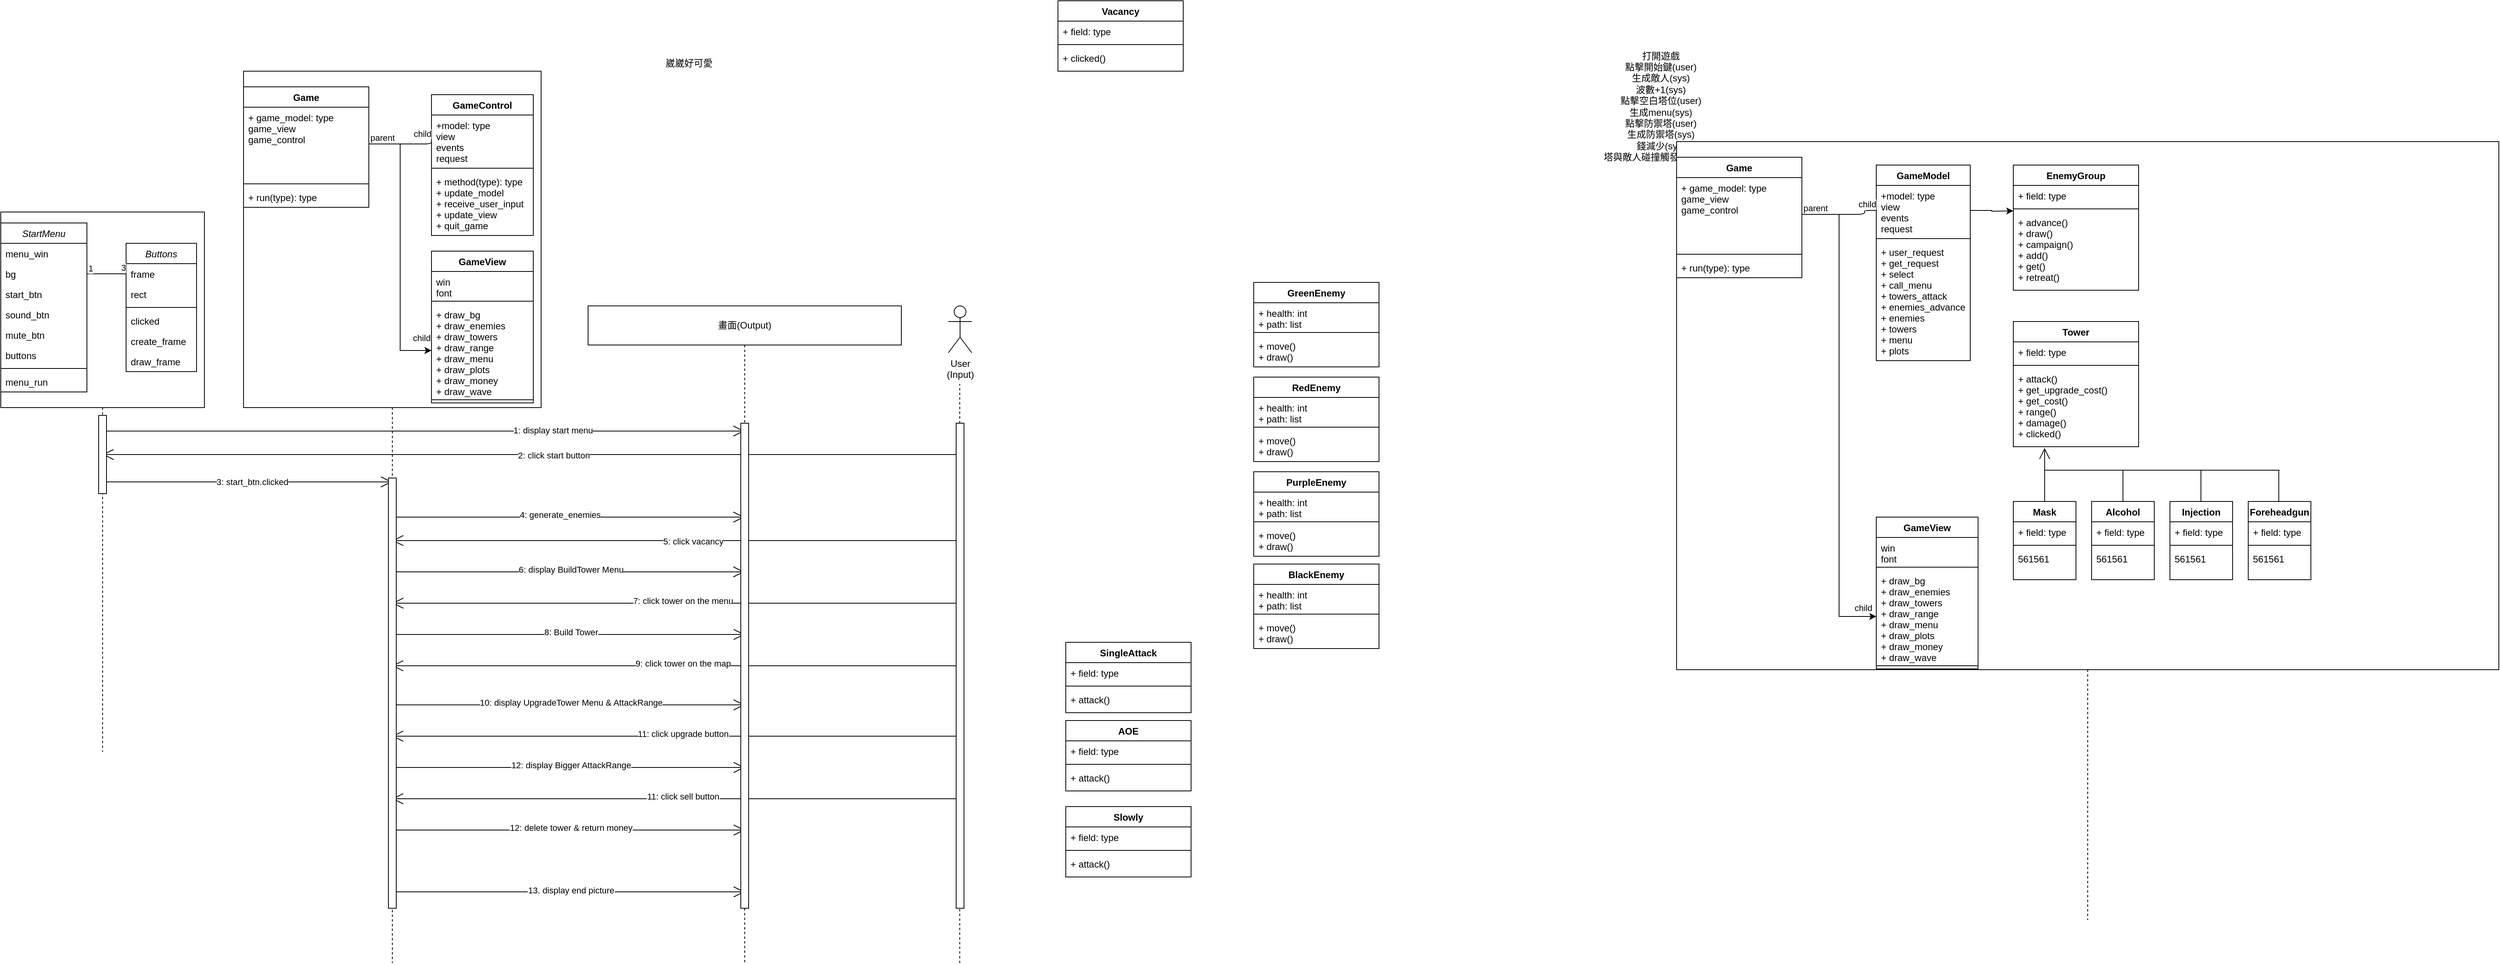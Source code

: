 <mxfile version="14.9.5" type="github">
  <diagram id="C5RBs43oDa-KdzZeNtuy" name="Page-1">
    <mxGraphModel dx="1138" dy="565" grid="1" gridSize="10" guides="1" tooltips="1" connect="1" arrows="1" fold="1" page="1" pageScale="1" pageWidth="1654" pageHeight="1169" math="0" shadow="0">
      <root>
        <mxCell id="WIyWlLk6GJQsqaUBKTNV-0" />
        <mxCell id="WIyWlLk6GJQsqaUBKTNV-1" parent="WIyWlLk6GJQsqaUBKTNV-0" />
        <mxCell id="tjoVgDpYeIoy6xXFeEll-1" value="崴崴好可愛" style="text;html=1;strokeColor=none;fillColor=none;align=center;verticalAlign=middle;whiteSpace=wrap;rounded=0;" parent="WIyWlLk6GJQsqaUBKTNV-1" vertex="1">
          <mxGeometry x="878" y="100" width="82" height="20" as="geometry" />
        </mxCell>
        <mxCell id="nteBSBuD71TsZTLeSuAN-41" value="" style="shape=umlLifeline;perimeter=lifelinePerimeter;whiteSpace=wrap;html=1;container=1;collapsible=0;recursiveResize=0;outlineConnect=0;size=250;" parent="WIyWlLk6GJQsqaUBKTNV-1" vertex="1">
          <mxGeometry x="40" y="300" width="260" height="690" as="geometry" />
        </mxCell>
        <mxCell id="nteBSBuD71TsZTLeSuAN-6" value="StartMenu" style="swimlane;fontStyle=2;align=center;verticalAlign=top;childLayout=stackLayout;horizontal=1;startSize=26;horizontalStack=0;resizeParent=1;resizeLast=0;collapsible=1;marginBottom=0;rounded=0;shadow=0;strokeWidth=1;" parent="nteBSBuD71TsZTLeSuAN-41" vertex="1">
          <mxGeometry y="14" width="110" height="216" as="geometry">
            <mxRectangle x="220" y="30" width="160" height="26" as="alternateBounds" />
          </mxGeometry>
        </mxCell>
        <mxCell id="nteBSBuD71TsZTLeSuAN-7" value="menu_win" style="text;align=left;verticalAlign=top;spacingLeft=4;spacingRight=4;overflow=hidden;rotatable=0;points=[[0,0.5],[1,0.5]];portConstraint=eastwest;" parent="nteBSBuD71TsZTLeSuAN-6" vertex="1">
          <mxGeometry y="26" width="110" height="26" as="geometry" />
        </mxCell>
        <mxCell id="nteBSBuD71TsZTLeSuAN-8" value="bg" style="text;align=left;verticalAlign=top;spacingLeft=4;spacingRight=4;overflow=hidden;rotatable=0;points=[[0,0.5],[1,0.5]];portConstraint=eastwest;rounded=0;shadow=0;html=0;" parent="nteBSBuD71TsZTLeSuAN-6" vertex="1">
          <mxGeometry y="52" width="110" height="26" as="geometry" />
        </mxCell>
        <mxCell id="nteBSBuD71TsZTLeSuAN-9" value="start_btn" style="text;align=left;verticalAlign=top;spacingLeft=4;spacingRight=4;overflow=hidden;rotatable=0;points=[[0,0.5],[1,0.5]];portConstraint=eastwest;rounded=0;shadow=0;html=0;" parent="nteBSBuD71TsZTLeSuAN-6" vertex="1">
          <mxGeometry y="78" width="110" height="26" as="geometry" />
        </mxCell>
        <mxCell id="nteBSBuD71TsZTLeSuAN-10" value="sound_btn" style="text;align=left;verticalAlign=top;spacingLeft=4;spacingRight=4;overflow=hidden;rotatable=0;points=[[0,0.5],[1,0.5]];portConstraint=eastwest;rounded=0;shadow=0;html=0;" parent="nteBSBuD71TsZTLeSuAN-6" vertex="1">
          <mxGeometry y="104" width="110" height="26" as="geometry" />
        </mxCell>
        <mxCell id="nteBSBuD71TsZTLeSuAN-11" value="mute_btn" style="text;align=left;verticalAlign=top;spacingLeft=4;spacingRight=4;overflow=hidden;rotatable=0;points=[[0,0.5],[1,0.5]];portConstraint=eastwest;rounded=0;shadow=0;html=0;" parent="nteBSBuD71TsZTLeSuAN-6" vertex="1">
          <mxGeometry y="130" width="110" height="26" as="geometry" />
        </mxCell>
        <mxCell id="nteBSBuD71TsZTLeSuAN-12" value="buttons" style="text;align=left;verticalAlign=top;spacingLeft=4;spacingRight=4;overflow=hidden;rotatable=0;points=[[0,0.5],[1,0.5]];portConstraint=eastwest;rounded=0;shadow=0;html=0;" parent="nteBSBuD71TsZTLeSuAN-6" vertex="1">
          <mxGeometry y="156" width="110" height="26" as="geometry" />
        </mxCell>
        <mxCell id="nteBSBuD71TsZTLeSuAN-14" value="" style="line;html=1;strokeWidth=1;align=left;verticalAlign=middle;spacingTop=-1;spacingLeft=3;spacingRight=3;rotatable=0;labelPosition=right;points=[];portConstraint=eastwest;" parent="nteBSBuD71TsZTLeSuAN-6" vertex="1">
          <mxGeometry y="182" width="110" height="8" as="geometry" />
        </mxCell>
        <mxCell id="nteBSBuD71TsZTLeSuAN-15" value="menu_run" style="text;align=left;verticalAlign=top;spacingLeft=4;spacingRight=4;overflow=hidden;rotatable=0;points=[[0,0.5],[1,0.5]];portConstraint=eastwest;" parent="nteBSBuD71TsZTLeSuAN-6" vertex="1">
          <mxGeometry y="190" width="110" height="26" as="geometry" />
        </mxCell>
        <mxCell id="nteBSBuD71TsZTLeSuAN-18" value="Buttons" style="swimlane;fontStyle=2;align=center;verticalAlign=top;childLayout=stackLayout;horizontal=1;startSize=26;horizontalStack=0;resizeParent=1;resizeLast=0;collapsible=1;marginBottom=0;rounded=0;shadow=0;strokeWidth=1;" parent="nteBSBuD71TsZTLeSuAN-41" vertex="1">
          <mxGeometry x="160" y="40" width="90" height="164" as="geometry">
            <mxRectangle x="220" y="30" width="160" height="26" as="alternateBounds" />
          </mxGeometry>
        </mxCell>
        <mxCell id="nteBSBuD71TsZTLeSuAN-19" value="frame" style="text;align=left;verticalAlign=top;spacingLeft=4;spacingRight=4;overflow=hidden;rotatable=0;points=[[0,0.5],[1,0.5]];portConstraint=eastwest;" parent="nteBSBuD71TsZTLeSuAN-18" vertex="1">
          <mxGeometry y="26" width="90" height="26" as="geometry" />
        </mxCell>
        <mxCell id="nteBSBuD71TsZTLeSuAN-20" value="rect" style="text;align=left;verticalAlign=top;spacingLeft=4;spacingRight=4;overflow=hidden;rotatable=0;points=[[0,0.5],[1,0.5]];portConstraint=eastwest;rounded=0;shadow=0;html=0;" parent="nteBSBuD71TsZTLeSuAN-18" vertex="1">
          <mxGeometry y="52" width="90" height="26" as="geometry" />
        </mxCell>
        <mxCell id="nteBSBuD71TsZTLeSuAN-25" value="" style="line;html=1;strokeWidth=1;align=left;verticalAlign=middle;spacingTop=-1;spacingLeft=3;spacingRight=3;rotatable=0;labelPosition=right;points=[];portConstraint=eastwest;" parent="nteBSBuD71TsZTLeSuAN-18" vertex="1">
          <mxGeometry y="78" width="90" height="8" as="geometry" />
        </mxCell>
        <mxCell id="nteBSBuD71TsZTLeSuAN-28" value="clicked" style="text;align=left;verticalAlign=top;spacingLeft=4;spacingRight=4;overflow=hidden;rotatable=0;points=[[0,0.5],[1,0.5]];portConstraint=eastwest;" parent="nteBSBuD71TsZTLeSuAN-18" vertex="1">
          <mxGeometry y="86" width="90" height="26" as="geometry" />
        </mxCell>
        <mxCell id="nteBSBuD71TsZTLeSuAN-27" value="create_frame" style="text;align=left;verticalAlign=top;spacingLeft=4;spacingRight=4;overflow=hidden;rotatable=0;points=[[0,0.5],[1,0.5]];portConstraint=eastwest;" parent="nteBSBuD71TsZTLeSuAN-18" vertex="1">
          <mxGeometry y="112" width="90" height="26" as="geometry" />
        </mxCell>
        <mxCell id="nteBSBuD71TsZTLeSuAN-26" value="draw_frame" style="text;align=left;verticalAlign=top;spacingLeft=4;spacingRight=4;overflow=hidden;rotatable=0;points=[[0,0.5],[1,0.5]];portConstraint=eastwest;" parent="nteBSBuD71TsZTLeSuAN-18" vertex="1">
          <mxGeometry y="138" width="90" height="26" as="geometry" />
        </mxCell>
        <mxCell id="nteBSBuD71TsZTLeSuAN-36" value="" style="endArrow=none;html=1;edgeStyle=orthogonalEdgeStyle;entryX=0;entryY=0.5;entryDx=0;entryDy=0;exitX=1;exitY=0.5;exitDx=0;exitDy=0;" parent="nteBSBuD71TsZTLeSuAN-41" source="nteBSBuD71TsZTLeSuAN-8" target="nteBSBuD71TsZTLeSuAN-19" edge="1">
          <mxGeometry relative="1" as="geometry">
            <mxPoint x="190" y="-180" as="sourcePoint" />
            <mxPoint x="350" y="-180" as="targetPoint" />
            <Array as="points" />
          </mxGeometry>
        </mxCell>
        <mxCell id="nteBSBuD71TsZTLeSuAN-37" value="1" style="edgeLabel;resizable=0;html=1;align=left;verticalAlign=bottom;" parent="nteBSBuD71TsZTLeSuAN-36" connectable="0" vertex="1">
          <mxGeometry x="-1" relative="1" as="geometry">
            <mxPoint y="1" as="offset" />
          </mxGeometry>
        </mxCell>
        <mxCell id="nteBSBuD71TsZTLeSuAN-38" value="3" style="edgeLabel;resizable=0;html=1;align=right;verticalAlign=bottom;" parent="nteBSBuD71TsZTLeSuAN-36" connectable="0" vertex="1">
          <mxGeometry x="1" relative="1" as="geometry" />
        </mxCell>
        <mxCell id="nteBSBuD71TsZTLeSuAN-75" value="" style="shape=umlLifeline;perimeter=lifelinePerimeter;whiteSpace=wrap;html=1;container=1;collapsible=0;recursiveResize=0;outlineConnect=0;size=430;" parent="WIyWlLk6GJQsqaUBKTNV-1" vertex="1">
          <mxGeometry x="350" y="120" width="380" height="1140" as="geometry" />
        </mxCell>
        <mxCell id="nteBSBuD71TsZTLeSuAN-76" value="Game" style="swimlane;fontStyle=1;align=center;verticalAlign=top;childLayout=stackLayout;horizontal=1;startSize=26;horizontalStack=0;resizeParent=1;resizeParentMax=0;resizeLast=0;collapsible=1;marginBottom=0;" parent="nteBSBuD71TsZTLeSuAN-75" vertex="1">
          <mxGeometry y="20" width="160" height="154" as="geometry" />
        </mxCell>
        <mxCell id="nteBSBuD71TsZTLeSuAN-77" value="+ game_model: type&#xa;game_view&#xa;game_control" style="text;strokeColor=none;fillColor=none;align=left;verticalAlign=top;spacingLeft=4;spacingRight=4;overflow=hidden;rotatable=0;points=[[0,0.5],[1,0.5]];portConstraint=eastwest;" parent="nteBSBuD71TsZTLeSuAN-76" vertex="1">
          <mxGeometry y="26" width="160" height="94" as="geometry" />
        </mxCell>
        <mxCell id="nteBSBuD71TsZTLeSuAN-78" value="" style="line;strokeWidth=1;fillColor=none;align=left;verticalAlign=middle;spacingTop=-1;spacingLeft=3;spacingRight=3;rotatable=0;labelPosition=right;points=[];portConstraint=eastwest;" parent="nteBSBuD71TsZTLeSuAN-76" vertex="1">
          <mxGeometry y="120" width="160" height="8" as="geometry" />
        </mxCell>
        <mxCell id="nteBSBuD71TsZTLeSuAN-79" value="+ run(type): type" style="text;strokeColor=none;fillColor=none;align=left;verticalAlign=top;spacingLeft=4;spacingRight=4;overflow=hidden;rotatable=0;points=[[0,0.5],[1,0.5]];portConstraint=eastwest;" parent="nteBSBuD71TsZTLeSuAN-76" vertex="1">
          <mxGeometry y="128" width="160" height="26" as="geometry" />
        </mxCell>
        <mxCell id="WsGVlpXE8jQ94Zp9YOT2-1" value="GameControl" style="swimlane;fontStyle=1;align=center;verticalAlign=top;childLayout=stackLayout;horizontal=1;startSize=26;horizontalStack=0;resizeParent=1;resizeParentMax=0;resizeLast=0;collapsible=1;marginBottom=0;" parent="nteBSBuD71TsZTLeSuAN-75" vertex="1">
          <mxGeometry x="240" y="30" width="130" height="180" as="geometry" />
        </mxCell>
        <mxCell id="WsGVlpXE8jQ94Zp9YOT2-2" value="+model: type&#xa;view&#xa;events&#xa;request" style="text;strokeColor=none;fillColor=none;align=left;verticalAlign=top;spacingLeft=4;spacingRight=4;overflow=hidden;rotatable=0;points=[[0,0.5],[1,0.5]];portConstraint=eastwest;" parent="WsGVlpXE8jQ94Zp9YOT2-1" vertex="1">
          <mxGeometry y="26" width="130" height="64" as="geometry" />
        </mxCell>
        <mxCell id="WsGVlpXE8jQ94Zp9YOT2-3" value="" style="line;strokeWidth=1;fillColor=none;align=left;verticalAlign=middle;spacingTop=-1;spacingLeft=3;spacingRight=3;rotatable=0;labelPosition=right;points=[];portConstraint=eastwest;" parent="WsGVlpXE8jQ94Zp9YOT2-1" vertex="1">
          <mxGeometry y="90" width="130" height="8" as="geometry" />
        </mxCell>
        <mxCell id="WsGVlpXE8jQ94Zp9YOT2-4" value="+ method(type): type&#xa;+ update_model&#xa;+ receive_user_input&#xa;+ update_view&#xa;+ quit_game" style="text;strokeColor=none;fillColor=none;align=left;verticalAlign=top;spacingLeft=4;spacingRight=4;overflow=hidden;rotatable=0;points=[[0,0.5],[1,0.5]];portConstraint=eastwest;" parent="WsGVlpXE8jQ94Zp9YOT2-1" vertex="1">
          <mxGeometry y="98" width="130" height="82" as="geometry" />
        </mxCell>
        <mxCell id="WsGVlpXE8jQ94Zp9YOT2-5" value="" style="endArrow=none;html=1;edgeStyle=orthogonalEdgeStyle;entryX=0;entryY=0.5;entryDx=0;entryDy=0;" parent="nteBSBuD71TsZTLeSuAN-75" source="nteBSBuD71TsZTLeSuAN-77" target="WsGVlpXE8jQ94Zp9YOT2-2" edge="1">
          <mxGeometry relative="1" as="geometry">
            <mxPoint x="270" y="190" as="sourcePoint" />
            <mxPoint x="430" y="190" as="targetPoint" />
            <Array as="points">
              <mxPoint x="240" y="93" />
            </Array>
          </mxGeometry>
        </mxCell>
        <mxCell id="WsGVlpXE8jQ94Zp9YOT2-6" value="parent" style="edgeLabel;resizable=0;html=1;align=left;verticalAlign=bottom;" parent="WsGVlpXE8jQ94Zp9YOT2-5" connectable="0" vertex="1">
          <mxGeometry x="-1" relative="1" as="geometry" />
        </mxCell>
        <mxCell id="WsGVlpXE8jQ94Zp9YOT2-7" value="child" style="edgeLabel;resizable=0;html=1;align=right;verticalAlign=bottom;" parent="WsGVlpXE8jQ94Zp9YOT2-5" connectable="0" vertex="1">
          <mxGeometry x="1" relative="1" as="geometry" />
        </mxCell>
        <mxCell id="xVPf7gCmZr87tb3wmCdW-0" value="GameView" style="swimlane;fontStyle=1;align=center;verticalAlign=top;childLayout=stackLayout;horizontal=1;startSize=26;horizontalStack=0;resizeParent=1;resizeParentMax=0;resizeLast=0;collapsible=1;marginBottom=0;" parent="nteBSBuD71TsZTLeSuAN-75" vertex="1">
          <mxGeometry x="240" y="230" width="130" height="194" as="geometry" />
        </mxCell>
        <mxCell id="xVPf7gCmZr87tb3wmCdW-1" value="win&#xa;font" style="text;strokeColor=none;fillColor=none;align=left;verticalAlign=top;spacingLeft=4;spacingRight=4;overflow=hidden;rotatable=0;points=[[0,0.5],[1,0.5]];portConstraint=eastwest;" parent="xVPf7gCmZr87tb3wmCdW-0" vertex="1">
          <mxGeometry y="26" width="130" height="34" as="geometry" />
        </mxCell>
        <mxCell id="xVPf7gCmZr87tb3wmCdW-4" value="" style="line;strokeWidth=1;fillColor=none;align=left;verticalAlign=middle;spacingTop=-1;spacingLeft=3;spacingRight=3;rotatable=0;labelPosition=right;points=[];portConstraint=eastwest;" parent="xVPf7gCmZr87tb3wmCdW-0" vertex="1">
          <mxGeometry y="60" width="130" height="8" as="geometry" />
        </mxCell>
        <mxCell id="xVPf7gCmZr87tb3wmCdW-3" value="+ draw_bg&#xa;+ draw_enemies&#xa;+ draw_towers&#xa;+ draw_range&#xa;+ draw_menu&#xa;+ draw_plots&#xa;+ draw_money&#xa;+ draw_wave" style="text;strokeColor=none;fillColor=none;align=left;verticalAlign=top;spacingLeft=4;spacingRight=4;overflow=hidden;rotatable=0;points=[[0,0.5],[1,0.5]];portConstraint=eastwest;" parent="xVPf7gCmZr87tb3wmCdW-0" vertex="1">
          <mxGeometry y="68" width="130" height="118" as="geometry" />
        </mxCell>
        <mxCell id="xVPf7gCmZr87tb3wmCdW-2" value="" style="line;strokeWidth=1;fillColor=none;align=left;verticalAlign=middle;spacingTop=-1;spacingLeft=3;spacingRight=3;rotatable=0;labelPosition=right;points=[];portConstraint=eastwest;" parent="xVPf7gCmZr87tb3wmCdW-0" vertex="1">
          <mxGeometry y="186" width="130" height="8" as="geometry" />
        </mxCell>
        <mxCell id="_9xJ0etyTuwBOQNqY4Xb-1" style="edgeStyle=orthogonalEdgeStyle;rounded=0;orthogonalLoop=1;jettySize=auto;html=1;exitX=1;exitY=0.5;exitDx=0;exitDy=0;entryX=0;entryY=0.5;entryDx=0;entryDy=0;" parent="nteBSBuD71TsZTLeSuAN-75" source="nteBSBuD71TsZTLeSuAN-77" target="xVPf7gCmZr87tb3wmCdW-3" edge="1">
          <mxGeometry relative="1" as="geometry" />
        </mxCell>
        <mxCell id="FuftLEzkUaYSENS9leVJ-4" value="child" style="edgeLabel;resizable=0;html=1;align=right;verticalAlign=bottom;" parent="nteBSBuD71TsZTLeSuAN-75" connectable="0" vertex="1">
          <mxGeometry x="239.999" y="349.996" as="geometry" />
        </mxCell>
        <mxCell id="nteBSBuD71TsZTLeSuAN-73" value="" style="endArrow=open;endFill=1;endSize=12;html=1;" parent="WIyWlLk6GJQsqaUBKTNV-1" source="nteBSBuD71TsZTLeSuAN-41" target="nteBSBuD71TsZTLeSuAN-75" edge="1">
          <mxGeometry width="160" relative="1" as="geometry">
            <mxPoint x="380" y="940" as="sourcePoint" />
            <mxPoint x="540" y="940" as="targetPoint" />
          </mxGeometry>
        </mxCell>
        <mxCell id="nteBSBuD71TsZTLeSuAN-74" value="3: start_btn.clicked" style="edgeLabel;html=1;align=center;verticalAlign=middle;resizable=0;points=[];" parent="nteBSBuD71TsZTLeSuAN-73" vertex="1" connectable="0">
          <mxGeometry x="0.105" relative="1" as="geometry">
            <mxPoint x="-13" as="offset" />
          </mxGeometry>
        </mxCell>
        <mxCell id="WsGVlpXE8jQ94Zp9YOT2-0" value="畫面(Output)" style="shape=umlLifeline;perimeter=lifelinePerimeter;whiteSpace=wrap;html=1;container=1;collapsible=0;recursiveResize=0;outlineConnect=0;size=50;" parent="WIyWlLk6GJQsqaUBKTNV-1" vertex="1">
          <mxGeometry x="790" y="420" width="400" height="840" as="geometry" />
        </mxCell>
        <mxCell id="0SJmJpMR81CniCjTsvdg-0" value="GreenEnemy" style="swimlane;fontStyle=1;align=center;verticalAlign=top;childLayout=stackLayout;horizontal=1;startSize=26;horizontalStack=0;resizeParent=1;resizeParentMax=0;resizeLast=0;collapsible=1;marginBottom=0;" parent="WIyWlLk6GJQsqaUBKTNV-1" vertex="1">
          <mxGeometry x="1640" y="390" width="160" height="108" as="geometry" />
        </mxCell>
        <mxCell id="0SJmJpMR81CniCjTsvdg-1" value="+ health: int&#xa;+ path: list&#xa;" style="text;strokeColor=none;fillColor=none;align=left;verticalAlign=top;spacingLeft=4;spacingRight=4;overflow=hidden;rotatable=0;points=[[0,0.5],[1,0.5]];portConstraint=eastwest;" parent="0SJmJpMR81CniCjTsvdg-0" vertex="1">
          <mxGeometry y="26" width="160" height="34" as="geometry" />
        </mxCell>
        <mxCell id="0SJmJpMR81CniCjTsvdg-2" value="" style="line;strokeWidth=1;fillColor=none;align=left;verticalAlign=middle;spacingTop=-1;spacingLeft=3;spacingRight=3;rotatable=0;labelPosition=right;points=[];portConstraint=eastwest;" parent="0SJmJpMR81CniCjTsvdg-0" vertex="1">
          <mxGeometry y="60" width="160" height="8" as="geometry" />
        </mxCell>
        <mxCell id="0SJmJpMR81CniCjTsvdg-3" value="+ move()&#xa;+ draw()" style="text;strokeColor=none;fillColor=none;align=left;verticalAlign=top;spacingLeft=4;spacingRight=4;overflow=hidden;rotatable=0;points=[[0,0.5],[1,0.5]];portConstraint=eastwest;" parent="0SJmJpMR81CniCjTsvdg-0" vertex="1">
          <mxGeometry y="68" width="160" height="40" as="geometry" />
        </mxCell>
        <mxCell id="0SJmJpMR81CniCjTsvdg-4" value="RedEnemy" style="swimlane;fontStyle=1;align=center;verticalAlign=top;childLayout=stackLayout;horizontal=1;startSize=26;horizontalStack=0;resizeParent=1;resizeParentMax=0;resizeLast=0;collapsible=1;marginBottom=0;" parent="WIyWlLk6GJQsqaUBKTNV-1" vertex="1">
          <mxGeometry x="1640" y="511" width="160" height="108" as="geometry" />
        </mxCell>
        <mxCell id="0SJmJpMR81CniCjTsvdg-5" value="+ health: int&#xa;+ path: list&#xa;" style="text;strokeColor=none;fillColor=none;align=left;verticalAlign=top;spacingLeft=4;spacingRight=4;overflow=hidden;rotatable=0;points=[[0,0.5],[1,0.5]];portConstraint=eastwest;" parent="0SJmJpMR81CniCjTsvdg-4" vertex="1">
          <mxGeometry y="26" width="160" height="34" as="geometry" />
        </mxCell>
        <mxCell id="0SJmJpMR81CniCjTsvdg-6" value="" style="line;strokeWidth=1;fillColor=none;align=left;verticalAlign=middle;spacingTop=-1;spacingLeft=3;spacingRight=3;rotatable=0;labelPosition=right;points=[];portConstraint=eastwest;" parent="0SJmJpMR81CniCjTsvdg-4" vertex="1">
          <mxGeometry y="60" width="160" height="8" as="geometry" />
        </mxCell>
        <mxCell id="0SJmJpMR81CniCjTsvdg-7" value="+ move()&#xa;+ draw()" style="text;strokeColor=none;fillColor=none;align=left;verticalAlign=top;spacingLeft=4;spacingRight=4;overflow=hidden;rotatable=0;points=[[0,0.5],[1,0.5]];portConstraint=eastwest;" parent="0SJmJpMR81CniCjTsvdg-4" vertex="1">
          <mxGeometry y="68" width="160" height="40" as="geometry" />
        </mxCell>
        <mxCell id="0SJmJpMR81CniCjTsvdg-8" value="PurpleEnemy" style="swimlane;fontStyle=1;align=center;verticalAlign=top;childLayout=stackLayout;horizontal=1;startSize=26;horizontalStack=0;resizeParent=1;resizeParentMax=0;resizeLast=0;collapsible=1;marginBottom=0;" parent="WIyWlLk6GJQsqaUBKTNV-1" vertex="1">
          <mxGeometry x="1640" y="632" width="160" height="108" as="geometry" />
        </mxCell>
        <mxCell id="0SJmJpMR81CniCjTsvdg-9" value="+ health: int&#xa;+ path: list&#xa;" style="text;strokeColor=none;fillColor=none;align=left;verticalAlign=top;spacingLeft=4;spacingRight=4;overflow=hidden;rotatable=0;points=[[0,0.5],[1,0.5]];portConstraint=eastwest;" parent="0SJmJpMR81CniCjTsvdg-8" vertex="1">
          <mxGeometry y="26" width="160" height="34" as="geometry" />
        </mxCell>
        <mxCell id="0SJmJpMR81CniCjTsvdg-10" value="" style="line;strokeWidth=1;fillColor=none;align=left;verticalAlign=middle;spacingTop=-1;spacingLeft=3;spacingRight=3;rotatable=0;labelPosition=right;points=[];portConstraint=eastwest;" parent="0SJmJpMR81CniCjTsvdg-8" vertex="1">
          <mxGeometry y="60" width="160" height="8" as="geometry" />
        </mxCell>
        <mxCell id="0SJmJpMR81CniCjTsvdg-11" value="+ move()&#xa;+ draw()" style="text;strokeColor=none;fillColor=none;align=left;verticalAlign=top;spacingLeft=4;spacingRight=4;overflow=hidden;rotatable=0;points=[[0,0.5],[1,0.5]];portConstraint=eastwest;" parent="0SJmJpMR81CniCjTsvdg-8" vertex="1">
          <mxGeometry y="68" width="160" height="40" as="geometry" />
        </mxCell>
        <mxCell id="0SJmJpMR81CniCjTsvdg-12" value="BlackEnemy" style="swimlane;fontStyle=1;align=center;verticalAlign=top;childLayout=stackLayout;horizontal=1;startSize=26;horizontalStack=0;resizeParent=1;resizeParentMax=0;resizeLast=0;collapsible=1;marginBottom=0;" parent="WIyWlLk6GJQsqaUBKTNV-1" vertex="1">
          <mxGeometry x="1640" y="750" width="160" height="108" as="geometry" />
        </mxCell>
        <mxCell id="0SJmJpMR81CniCjTsvdg-13" value="+ health: int&#xa;+ path: list&#xa;" style="text;strokeColor=none;fillColor=none;align=left;verticalAlign=top;spacingLeft=4;spacingRight=4;overflow=hidden;rotatable=0;points=[[0,0.5],[1,0.5]];portConstraint=eastwest;" parent="0SJmJpMR81CniCjTsvdg-12" vertex="1">
          <mxGeometry y="26" width="160" height="34" as="geometry" />
        </mxCell>
        <mxCell id="0SJmJpMR81CniCjTsvdg-14" value="" style="line;strokeWidth=1;fillColor=none;align=left;verticalAlign=middle;spacingTop=-1;spacingLeft=3;spacingRight=3;rotatable=0;labelPosition=right;points=[];portConstraint=eastwest;" parent="0SJmJpMR81CniCjTsvdg-12" vertex="1">
          <mxGeometry y="60" width="160" height="8" as="geometry" />
        </mxCell>
        <mxCell id="0SJmJpMR81CniCjTsvdg-15" value="+ move()&#xa;+ draw()" style="text;strokeColor=none;fillColor=none;align=left;verticalAlign=top;spacingLeft=4;spacingRight=4;overflow=hidden;rotatable=0;points=[[0,0.5],[1,0.5]];portConstraint=eastwest;" parent="0SJmJpMR81CniCjTsvdg-12" vertex="1">
          <mxGeometry y="68" width="160" height="40" as="geometry" />
        </mxCell>
        <mxCell id="6SKt-l0n7SF471skI_Mj-5" value="" style="endArrow=open;endFill=1;endSize=12;html=1;" parent="WIyWlLk6GJQsqaUBKTNV-1" target="WsGVlpXE8jQ94Zp9YOT2-0" edge="1">
          <mxGeometry width="160" relative="1" as="geometry">
            <mxPoint x="540" y="690" as="sourcePoint" />
            <mxPoint x="700" y="690" as="targetPoint" />
          </mxGeometry>
        </mxCell>
        <mxCell id="PEocMXkibnuBXIMPjLkJ-4" value="4: generate_enemies" style="edgeLabel;html=1;align=center;verticalAlign=middle;resizable=0;points=[];" parent="WIyWlLk6GJQsqaUBKTNV-1" vertex="1" connectable="0">
          <mxGeometry x="760" y="686" as="geometry">
            <mxPoint x="-6" y="1" as="offset" />
          </mxGeometry>
        </mxCell>
        <mxCell id="PEocMXkibnuBXIMPjLkJ-9" value="" style="endArrow=open;endFill=1;endSize=12;html=1;" parent="WIyWlLk6GJQsqaUBKTNV-1" source="nteBSBuD71TsZTLeSuAN-75" target="WsGVlpXE8jQ94Zp9YOT2-0" edge="1">
          <mxGeometry width="160" relative="1" as="geometry">
            <mxPoint x="550" y="830" as="sourcePoint" />
            <mxPoint x="800" y="830" as="targetPoint" />
            <Array as="points">
              <mxPoint x="630" y="760" />
              <mxPoint x="870" y="760" />
            </Array>
          </mxGeometry>
        </mxCell>
        <mxCell id="PEocMXkibnuBXIMPjLkJ-12" value="打開遊戲&lt;br&gt;點擊開始鍵(user)&lt;br&gt;生成敵人(sys)&lt;br&gt;波數+1(sys)&lt;br&gt;點擊空白塔位(user)&lt;br&gt;生成menu(sys)&lt;br&gt;點擊防禦塔(user)&lt;br&gt;生成防禦塔(sys)&lt;br&gt;錢減少(sys)&lt;br&gt;塔與敵人碰撞觸發攻擊(sys)" style="text;html=1;strokeColor=none;fillColor=none;align=center;verticalAlign=middle;whiteSpace=wrap;rounded=0;" parent="WIyWlLk6GJQsqaUBKTNV-1" vertex="1">
          <mxGeometry x="2060" y="60" width="200" height="210" as="geometry" />
        </mxCell>
        <mxCell id="_nXWcierhaTBSfkVUFGh-2" value="Vacancy" style="swimlane;fontStyle=1;align=center;verticalAlign=top;childLayout=stackLayout;horizontal=1;startSize=26;horizontalStack=0;resizeParent=1;resizeParentMax=0;resizeLast=0;collapsible=1;marginBottom=0;" parent="WIyWlLk6GJQsqaUBKTNV-1" vertex="1">
          <mxGeometry x="1390" y="30" width="160" height="90" as="geometry">
            <mxRectangle x="1200" y="520" width="110" height="26" as="alternateBounds" />
          </mxGeometry>
        </mxCell>
        <mxCell id="_nXWcierhaTBSfkVUFGh-3" value="+ field: type" style="text;strokeColor=none;fillColor=none;align=left;verticalAlign=top;spacingLeft=4;spacingRight=4;overflow=hidden;rotatable=0;points=[[0,0.5],[1,0.5]];portConstraint=eastwest;" parent="_nXWcierhaTBSfkVUFGh-2" vertex="1">
          <mxGeometry y="26" width="160" height="26" as="geometry" />
        </mxCell>
        <mxCell id="_nXWcierhaTBSfkVUFGh-4" value="" style="line;strokeWidth=1;fillColor=none;align=left;verticalAlign=middle;spacingTop=-1;spacingLeft=3;spacingRight=3;rotatable=0;labelPosition=right;points=[];portConstraint=eastwest;" parent="_nXWcierhaTBSfkVUFGh-2" vertex="1">
          <mxGeometry y="52" width="160" height="8" as="geometry" />
        </mxCell>
        <mxCell id="_nXWcierhaTBSfkVUFGh-5" value="+ clicked()" style="text;strokeColor=none;fillColor=none;align=left;verticalAlign=top;spacingLeft=4;spacingRight=4;overflow=hidden;rotatable=0;points=[[0,0.5],[1,0.5]];portConstraint=eastwest;" parent="_nXWcierhaTBSfkVUFGh-2" vertex="1">
          <mxGeometry y="60" width="160" height="30" as="geometry" />
        </mxCell>
        <mxCell id="_nXWcierhaTBSfkVUFGh-10" value="SingleAttack" style="swimlane;fontStyle=1;align=center;verticalAlign=top;childLayout=stackLayout;horizontal=1;startSize=26;horizontalStack=0;resizeParent=1;resizeParentMax=0;resizeLast=0;collapsible=1;marginBottom=0;" parent="WIyWlLk6GJQsqaUBKTNV-1" vertex="1">
          <mxGeometry x="1400" y="850" width="160" height="90" as="geometry">
            <mxRectangle x="1200" y="520" width="110" height="26" as="alternateBounds" />
          </mxGeometry>
        </mxCell>
        <mxCell id="_nXWcierhaTBSfkVUFGh-11" value="+ field: type" style="text;strokeColor=none;fillColor=none;align=left;verticalAlign=top;spacingLeft=4;spacingRight=4;overflow=hidden;rotatable=0;points=[[0,0.5],[1,0.5]];portConstraint=eastwest;" parent="_nXWcierhaTBSfkVUFGh-10" vertex="1">
          <mxGeometry y="26" width="160" height="26" as="geometry" />
        </mxCell>
        <mxCell id="_nXWcierhaTBSfkVUFGh-12" value="" style="line;strokeWidth=1;fillColor=none;align=left;verticalAlign=middle;spacingTop=-1;spacingLeft=3;spacingRight=3;rotatable=0;labelPosition=right;points=[];portConstraint=eastwest;" parent="_nXWcierhaTBSfkVUFGh-10" vertex="1">
          <mxGeometry y="52" width="160" height="8" as="geometry" />
        </mxCell>
        <mxCell id="_nXWcierhaTBSfkVUFGh-13" value="+ attack()" style="text;strokeColor=none;fillColor=none;align=left;verticalAlign=top;spacingLeft=4;spacingRight=4;overflow=hidden;rotatable=0;points=[[0,0.5],[1,0.5]];portConstraint=eastwest;" parent="_nXWcierhaTBSfkVUFGh-10" vertex="1">
          <mxGeometry y="60" width="160" height="30" as="geometry" />
        </mxCell>
        <mxCell id="HDqix5Ern4VF48CfTh6k-1" value="AOE" style="swimlane;fontStyle=1;align=center;verticalAlign=top;childLayout=stackLayout;horizontal=1;startSize=26;horizontalStack=0;resizeParent=1;resizeParentMax=0;resizeLast=0;collapsible=1;marginBottom=0;" parent="WIyWlLk6GJQsqaUBKTNV-1" vertex="1">
          <mxGeometry x="1400" y="950" width="160" height="90" as="geometry">
            <mxRectangle x="1200" y="520" width="110" height="26" as="alternateBounds" />
          </mxGeometry>
        </mxCell>
        <mxCell id="HDqix5Ern4VF48CfTh6k-2" value="+ field: type" style="text;strokeColor=none;fillColor=none;align=left;verticalAlign=top;spacingLeft=4;spacingRight=4;overflow=hidden;rotatable=0;points=[[0,0.5],[1,0.5]];portConstraint=eastwest;" parent="HDqix5Ern4VF48CfTh6k-1" vertex="1">
          <mxGeometry y="26" width="160" height="26" as="geometry" />
        </mxCell>
        <mxCell id="HDqix5Ern4VF48CfTh6k-3" value="" style="line;strokeWidth=1;fillColor=none;align=left;verticalAlign=middle;spacingTop=-1;spacingLeft=3;spacingRight=3;rotatable=0;labelPosition=right;points=[];portConstraint=eastwest;" parent="HDqix5Ern4VF48CfTh6k-1" vertex="1">
          <mxGeometry y="52" width="160" height="8" as="geometry" />
        </mxCell>
        <mxCell id="HDqix5Ern4VF48CfTh6k-4" value="+ attack()" style="text;strokeColor=none;fillColor=none;align=left;verticalAlign=top;spacingLeft=4;spacingRight=4;overflow=hidden;rotatable=0;points=[[0,0.5],[1,0.5]];portConstraint=eastwest;" parent="HDqix5Ern4VF48CfTh6k-1" vertex="1">
          <mxGeometry y="60" width="160" height="30" as="geometry" />
        </mxCell>
        <mxCell id="HDqix5Ern4VF48CfTh6k-5" value="Slowly" style="swimlane;fontStyle=1;align=center;verticalAlign=top;childLayout=stackLayout;horizontal=1;startSize=26;horizontalStack=0;resizeParent=1;resizeParentMax=0;resizeLast=0;collapsible=1;marginBottom=0;" parent="WIyWlLk6GJQsqaUBKTNV-1" vertex="1">
          <mxGeometry x="1400" y="1060" width="160" height="90" as="geometry">
            <mxRectangle x="1200" y="520" width="110" height="26" as="alternateBounds" />
          </mxGeometry>
        </mxCell>
        <mxCell id="HDqix5Ern4VF48CfTh6k-6" value="+ field: type" style="text;strokeColor=none;fillColor=none;align=left;verticalAlign=top;spacingLeft=4;spacingRight=4;overflow=hidden;rotatable=0;points=[[0,0.5],[1,0.5]];portConstraint=eastwest;" parent="HDqix5Ern4VF48CfTh6k-5" vertex="1">
          <mxGeometry y="26" width="160" height="26" as="geometry" />
        </mxCell>
        <mxCell id="HDqix5Ern4VF48CfTh6k-7" value="" style="line;strokeWidth=1;fillColor=none;align=left;verticalAlign=middle;spacingTop=-1;spacingLeft=3;spacingRight=3;rotatable=0;labelPosition=right;points=[];portConstraint=eastwest;" parent="HDqix5Ern4VF48CfTh6k-5" vertex="1">
          <mxGeometry y="52" width="160" height="8" as="geometry" />
        </mxCell>
        <mxCell id="HDqix5Ern4VF48CfTh6k-8" value="+ attack()" style="text;strokeColor=none;fillColor=none;align=left;verticalAlign=top;spacingLeft=4;spacingRight=4;overflow=hidden;rotatable=0;points=[[0,0.5],[1,0.5]];portConstraint=eastwest;" parent="HDqix5Ern4VF48CfTh6k-5" vertex="1">
          <mxGeometry y="60" width="160" height="30" as="geometry" />
        </mxCell>
        <mxCell id="yFMV36JGLBhfF26aKYtW-0" value="User&lt;br&gt;(Input)" style="shape=umlActor;verticalLabelPosition=bottom;verticalAlign=top;html=1;outlineConnect=0;" parent="WIyWlLk6GJQsqaUBKTNV-1" vertex="1">
          <mxGeometry x="1250" y="420" width="30" height="60" as="geometry" />
        </mxCell>
        <mxCell id="yFMV36JGLBhfF26aKYtW-2" value="" style="endArrow=none;dashed=1;html=1;" parent="WIyWlLk6GJQsqaUBKTNV-1" edge="1">
          <mxGeometry width="50" height="50" relative="1" as="geometry">
            <mxPoint x="1264.6" y="1260" as="sourcePoint" />
            <mxPoint x="1264.6" y="520" as="targetPoint" />
            <Array as="points" />
          </mxGeometry>
        </mxCell>
        <mxCell id="yFMV36JGLBhfF26aKYtW-3" value="" style="endArrow=open;endFill=1;endSize=12;html=1;" parent="WIyWlLk6GJQsqaUBKTNV-1" target="nteBSBuD71TsZTLeSuAN-41" edge="1">
          <mxGeometry width="160" relative="1" as="geometry">
            <mxPoint x="1260" y="610" as="sourcePoint" />
            <mxPoint x="900" y="700" as="targetPoint" />
            <Array as="points">
              <mxPoint x="660" y="610" />
            </Array>
          </mxGeometry>
        </mxCell>
        <mxCell id="6SKt-l0n7SF471skI_Mj-0" value="2: click start button" style="edgeLabel;html=1;align=center;verticalAlign=middle;resizable=0;points=[];" parent="WIyWlLk6GJQsqaUBKTNV-1" vertex="1" connectable="0">
          <mxGeometry x="752" y="610" as="geometry">
            <mxPoint x="-6" y="1" as="offset" />
          </mxGeometry>
        </mxCell>
        <mxCell id="umOGOfVlJquVvVRO5XKf-19" value="" style="shape=umlLifeline;perimeter=lifelinePerimeter;whiteSpace=wrap;html=1;container=1;collapsible=0;recursiveResize=0;outlineConnect=0;size=675;" parent="WIyWlLk6GJQsqaUBKTNV-1" vertex="1">
          <mxGeometry x="2180" y="210" width="1050" height="995" as="geometry" />
        </mxCell>
        <mxCell id="umOGOfVlJquVvVRO5XKf-20" value="Game" style="swimlane;fontStyle=1;align=center;verticalAlign=top;childLayout=stackLayout;horizontal=1;startSize=26;horizontalStack=0;resizeParent=1;resizeParentMax=0;resizeLast=0;collapsible=1;marginBottom=0;" parent="umOGOfVlJquVvVRO5XKf-19" vertex="1">
          <mxGeometry y="20" width="160" height="154" as="geometry" />
        </mxCell>
        <mxCell id="umOGOfVlJquVvVRO5XKf-21" value="+ game_model: type&#xa;game_view&#xa;game_control" style="text;strokeColor=none;fillColor=none;align=left;verticalAlign=top;spacingLeft=4;spacingRight=4;overflow=hidden;rotatable=0;points=[[0,0.5],[1,0.5]];portConstraint=eastwest;" parent="umOGOfVlJquVvVRO5XKf-20" vertex="1">
          <mxGeometry y="26" width="160" height="94" as="geometry" />
        </mxCell>
        <mxCell id="umOGOfVlJquVvVRO5XKf-22" value="" style="line;strokeWidth=1;fillColor=none;align=left;verticalAlign=middle;spacingTop=-1;spacingLeft=3;spacingRight=3;rotatable=0;labelPosition=right;points=[];portConstraint=eastwest;" parent="umOGOfVlJquVvVRO5XKf-20" vertex="1">
          <mxGeometry y="120" width="160" height="8" as="geometry" />
        </mxCell>
        <mxCell id="umOGOfVlJquVvVRO5XKf-23" value="+ run(type): type" style="text;strokeColor=none;fillColor=none;align=left;verticalAlign=top;spacingLeft=4;spacingRight=4;overflow=hidden;rotatable=0;points=[[0,0.5],[1,0.5]];portConstraint=eastwest;" parent="umOGOfVlJquVvVRO5XKf-20" vertex="1">
          <mxGeometry y="128" width="160" height="26" as="geometry" />
        </mxCell>
        <mxCell id="umOGOfVlJquVvVRO5XKf-24" value="GameModel" style="swimlane;fontStyle=1;align=center;verticalAlign=top;childLayout=stackLayout;horizontal=1;startSize=26;horizontalStack=0;resizeParent=1;resizeParentMax=0;resizeLast=0;collapsible=1;marginBottom=0;" parent="umOGOfVlJquVvVRO5XKf-19" vertex="1">
          <mxGeometry x="255" y="30" width="120" height="250" as="geometry" />
        </mxCell>
        <mxCell id="umOGOfVlJquVvVRO5XKf-25" value="+model: type&#xa;view&#xa;events&#xa;request" style="text;strokeColor=none;fillColor=none;align=left;verticalAlign=top;spacingLeft=4;spacingRight=4;overflow=hidden;rotatable=0;points=[[0,0.5],[1,0.5]];portConstraint=eastwest;" parent="umOGOfVlJquVvVRO5XKf-24" vertex="1">
          <mxGeometry y="26" width="120" height="64" as="geometry" />
        </mxCell>
        <mxCell id="umOGOfVlJquVvVRO5XKf-26" value="" style="line;strokeWidth=1;fillColor=none;align=left;verticalAlign=middle;spacingTop=-1;spacingLeft=3;spacingRight=3;rotatable=0;labelPosition=right;points=[];portConstraint=eastwest;" parent="umOGOfVlJquVvVRO5XKf-24" vertex="1">
          <mxGeometry y="90" width="120" height="8" as="geometry" />
        </mxCell>
        <mxCell id="umOGOfVlJquVvVRO5XKf-27" value="+ user_request&#xa;+ get_request&#xa;+ select&#xa;+ call_menu&#xa;+ towers_attack&#xa;+ enemies_advance&#xa;+ enemies&#xa;+ towers&#xa;+ menu&#xa;+ plots" style="text;strokeColor=none;fillColor=none;align=left;verticalAlign=top;spacingLeft=4;spacingRight=4;overflow=hidden;rotatable=0;points=[[0,0.5],[1,0.5]];portConstraint=eastwest;" parent="umOGOfVlJquVvVRO5XKf-24" vertex="1">
          <mxGeometry y="98" width="120" height="152" as="geometry" />
        </mxCell>
        <mxCell id="umOGOfVlJquVvVRO5XKf-28" value="" style="endArrow=none;html=1;edgeStyle=orthogonalEdgeStyle;entryX=0;entryY=0.5;entryDx=0;entryDy=0;" parent="umOGOfVlJquVvVRO5XKf-19" source="umOGOfVlJquVvVRO5XKf-21" target="umOGOfVlJquVvVRO5XKf-25" edge="1">
          <mxGeometry relative="1" as="geometry">
            <mxPoint x="270" y="190" as="sourcePoint" />
            <mxPoint x="430" y="190" as="targetPoint" />
            <Array as="points">
              <mxPoint x="240" y="93" />
              <mxPoint x="240" y="88" />
            </Array>
          </mxGeometry>
        </mxCell>
        <mxCell id="umOGOfVlJquVvVRO5XKf-29" value="parent" style="edgeLabel;resizable=0;html=1;align=left;verticalAlign=bottom;" parent="umOGOfVlJquVvVRO5XKf-28" connectable="0" vertex="1">
          <mxGeometry x="-1" relative="1" as="geometry" />
        </mxCell>
        <mxCell id="umOGOfVlJquVvVRO5XKf-30" value="child" style="edgeLabel;resizable=0;html=1;align=right;verticalAlign=bottom;" parent="umOGOfVlJquVvVRO5XKf-28" connectable="0" vertex="1">
          <mxGeometry x="1" relative="1" as="geometry" />
        </mxCell>
        <mxCell id="umOGOfVlJquVvVRO5XKf-31" value="GameView" style="swimlane;fontStyle=1;align=center;verticalAlign=top;childLayout=stackLayout;horizontal=1;startSize=26;horizontalStack=0;resizeParent=1;resizeParentMax=0;resizeLast=0;collapsible=1;marginBottom=0;" parent="umOGOfVlJquVvVRO5XKf-19" vertex="1">
          <mxGeometry x="255" y="480" width="130" height="194" as="geometry" />
        </mxCell>
        <mxCell id="umOGOfVlJquVvVRO5XKf-32" value="win&#xa;font" style="text;strokeColor=none;fillColor=none;align=left;verticalAlign=top;spacingLeft=4;spacingRight=4;overflow=hidden;rotatable=0;points=[[0,0.5],[1,0.5]];portConstraint=eastwest;" parent="umOGOfVlJquVvVRO5XKf-31" vertex="1">
          <mxGeometry y="26" width="130" height="34" as="geometry" />
        </mxCell>
        <mxCell id="umOGOfVlJquVvVRO5XKf-33" value="" style="line;strokeWidth=1;fillColor=none;align=left;verticalAlign=middle;spacingTop=-1;spacingLeft=3;spacingRight=3;rotatable=0;labelPosition=right;points=[];portConstraint=eastwest;" parent="umOGOfVlJquVvVRO5XKf-31" vertex="1">
          <mxGeometry y="60" width="130" height="8" as="geometry" />
        </mxCell>
        <mxCell id="umOGOfVlJquVvVRO5XKf-34" value="+ draw_bg&#xa;+ draw_enemies&#xa;+ draw_towers&#xa;+ draw_range&#xa;+ draw_menu&#xa;+ draw_plots&#xa;+ draw_money&#xa;+ draw_wave" style="text;strokeColor=none;fillColor=none;align=left;verticalAlign=top;spacingLeft=4;spacingRight=4;overflow=hidden;rotatable=0;points=[[0,0.5],[1,0.5]];portConstraint=eastwest;" parent="umOGOfVlJquVvVRO5XKf-31" vertex="1">
          <mxGeometry y="68" width="130" height="118" as="geometry" />
        </mxCell>
        <mxCell id="umOGOfVlJquVvVRO5XKf-35" value="" style="line;strokeWidth=1;fillColor=none;align=left;verticalAlign=middle;spacingTop=-1;spacingLeft=3;spacingRight=3;rotatable=0;labelPosition=right;points=[];portConstraint=eastwest;" parent="umOGOfVlJquVvVRO5XKf-31" vertex="1">
          <mxGeometry y="186" width="130" height="8" as="geometry" />
        </mxCell>
        <mxCell id="umOGOfVlJquVvVRO5XKf-36" style="edgeStyle=orthogonalEdgeStyle;rounded=0;orthogonalLoop=1;jettySize=auto;html=1;exitX=1;exitY=0.5;exitDx=0;exitDy=0;entryX=0;entryY=0.5;entryDx=0;entryDy=0;" parent="umOGOfVlJquVvVRO5XKf-19" source="umOGOfVlJquVvVRO5XKf-21" target="umOGOfVlJquVvVRO5XKf-34" edge="1">
          <mxGeometry relative="1" as="geometry" />
        </mxCell>
        <mxCell id="umOGOfVlJquVvVRO5XKf-37" value="child" style="edgeLabel;resizable=0;html=1;align=right;verticalAlign=bottom;" parent="umOGOfVlJquVvVRO5XKf-19" connectable="0" vertex="1">
          <mxGeometry x="249.999" y="459.996" as="geometry">
            <mxPoint x="1" y="145" as="offset" />
          </mxGeometry>
        </mxCell>
        <mxCell id="0SJmJpMR81CniCjTsvdg-16" value="EnemyGroup" style="swimlane;fontStyle=1;align=center;verticalAlign=top;childLayout=stackLayout;horizontal=1;startSize=26;horizontalStack=0;resizeParent=1;resizeParentMax=0;resizeLast=0;collapsible=1;marginBottom=0;" parent="umOGOfVlJquVvVRO5XKf-19" vertex="1">
          <mxGeometry x="430" y="30" width="160" height="160" as="geometry">
            <mxRectangle x="1200" y="520" width="110" height="26" as="alternateBounds" />
          </mxGeometry>
        </mxCell>
        <mxCell id="0SJmJpMR81CniCjTsvdg-17" value="+ field: type" style="text;strokeColor=none;fillColor=none;align=left;verticalAlign=top;spacingLeft=4;spacingRight=4;overflow=hidden;rotatable=0;points=[[0,0.5],[1,0.5]];portConstraint=eastwest;" parent="0SJmJpMR81CniCjTsvdg-16" vertex="1">
          <mxGeometry y="26" width="160" height="26" as="geometry" />
        </mxCell>
        <mxCell id="0SJmJpMR81CniCjTsvdg-18" value="" style="line;strokeWidth=1;fillColor=none;align=left;verticalAlign=middle;spacingTop=-1;spacingLeft=3;spacingRight=3;rotatable=0;labelPosition=right;points=[];portConstraint=eastwest;" parent="0SJmJpMR81CniCjTsvdg-16" vertex="1">
          <mxGeometry y="52" width="160" height="8" as="geometry" />
        </mxCell>
        <mxCell id="0SJmJpMR81CniCjTsvdg-19" value="+ advance()&#xa;+ draw()&#xa;+ campaign()&#xa;+ add()&#xa;+ get()&#xa;+ retreat()" style="text;strokeColor=none;fillColor=none;align=left;verticalAlign=top;spacingLeft=4;spacingRight=4;overflow=hidden;rotatable=0;points=[[0,0.5],[1,0.5]];portConstraint=eastwest;" parent="0SJmJpMR81CniCjTsvdg-16" vertex="1">
          <mxGeometry y="60" width="160" height="100" as="geometry" />
        </mxCell>
        <mxCell id="_nXWcierhaTBSfkVUFGh-6" value="Tower" style="swimlane;fontStyle=1;align=center;verticalAlign=top;childLayout=stackLayout;horizontal=1;startSize=26;horizontalStack=0;resizeParent=1;resizeParentMax=0;resizeLast=0;collapsible=1;marginBottom=0;" parent="umOGOfVlJquVvVRO5XKf-19" vertex="1">
          <mxGeometry x="430" y="230" width="160" height="160" as="geometry">
            <mxRectangle x="1200" y="520" width="110" height="26" as="alternateBounds" />
          </mxGeometry>
        </mxCell>
        <mxCell id="_nXWcierhaTBSfkVUFGh-7" value="+ field: type" style="text;strokeColor=none;fillColor=none;align=left;verticalAlign=top;spacingLeft=4;spacingRight=4;overflow=hidden;rotatable=0;points=[[0,0.5],[1,0.5]];portConstraint=eastwest;" parent="_nXWcierhaTBSfkVUFGh-6" vertex="1">
          <mxGeometry y="26" width="160" height="26" as="geometry" />
        </mxCell>
        <mxCell id="_nXWcierhaTBSfkVUFGh-8" value="" style="line;strokeWidth=1;fillColor=none;align=left;verticalAlign=middle;spacingTop=-1;spacingLeft=3;spacingRight=3;rotatable=0;labelPosition=right;points=[];portConstraint=eastwest;" parent="_nXWcierhaTBSfkVUFGh-6" vertex="1">
          <mxGeometry y="52" width="160" height="8" as="geometry" />
        </mxCell>
        <mxCell id="_nXWcierhaTBSfkVUFGh-9" value="+ attack()&#xa;+ get_upgrade_cost()&#xa;+ get_cost()&#xa;+ range()&#xa;+ damage()&#xa;+ clicked()&#xa;" style="text;strokeColor=none;fillColor=none;align=left;verticalAlign=top;spacingLeft=4;spacingRight=4;overflow=hidden;rotatable=0;points=[[0,0.5],[1,0.5]];portConstraint=eastwest;" parent="_nXWcierhaTBSfkVUFGh-6" vertex="1">
          <mxGeometry y="60" width="160" height="100" as="geometry" />
        </mxCell>
        <mxCell id="nRD9O-43vGrObtDQIyZD-0" value="Mask" style="swimlane;fontStyle=1;align=center;verticalAlign=top;childLayout=stackLayout;horizontal=1;startSize=26;horizontalStack=0;resizeParent=1;resizeParentMax=0;resizeLast=0;collapsible=1;marginBottom=0;" parent="umOGOfVlJquVvVRO5XKf-19" vertex="1">
          <mxGeometry x="430" y="460" width="80" height="100" as="geometry">
            <mxRectangle x="1200" y="520" width="110" height="26" as="alternateBounds" />
          </mxGeometry>
        </mxCell>
        <mxCell id="nRD9O-43vGrObtDQIyZD-1" value="+ field: type" style="text;strokeColor=none;fillColor=none;align=left;verticalAlign=top;spacingLeft=4;spacingRight=4;overflow=hidden;rotatable=0;points=[[0,0.5],[1,0.5]];portConstraint=eastwest;" parent="nRD9O-43vGrObtDQIyZD-0" vertex="1">
          <mxGeometry y="26" width="80" height="26" as="geometry" />
        </mxCell>
        <mxCell id="nRD9O-43vGrObtDQIyZD-2" value="" style="line;strokeWidth=1;fillColor=none;align=left;verticalAlign=middle;spacingTop=-1;spacingLeft=3;spacingRight=3;rotatable=0;labelPosition=right;points=[];portConstraint=eastwest;" parent="nRD9O-43vGrObtDQIyZD-0" vertex="1">
          <mxGeometry y="52" width="80" height="8" as="geometry" />
        </mxCell>
        <mxCell id="nRD9O-43vGrObtDQIyZD-3" value="561561" style="text;strokeColor=none;fillColor=none;align=left;verticalAlign=top;spacingLeft=4;spacingRight=4;overflow=hidden;rotatable=0;points=[[0,0.5],[1,0.5]];portConstraint=eastwest;" parent="nRD9O-43vGrObtDQIyZD-0" vertex="1">
          <mxGeometry y="60" width="80" height="40" as="geometry" />
        </mxCell>
        <mxCell id="umOGOfVlJquVvVRO5XKf-40" style="edgeStyle=orthogonalEdgeStyle;rounded=0;orthogonalLoop=1;jettySize=auto;html=1;exitX=1;exitY=0.5;exitDx=0;exitDy=0;" parent="nRD9O-43vGrObtDQIyZD-0" source="nRD9O-43vGrObtDQIyZD-1" target="nRD9O-43vGrObtDQIyZD-1" edge="1">
          <mxGeometry relative="1" as="geometry" />
        </mxCell>
        <mxCell id="nRD9O-43vGrObtDQIyZD-4" value="Alcohol" style="swimlane;fontStyle=1;align=center;verticalAlign=top;childLayout=stackLayout;horizontal=1;startSize=26;horizontalStack=0;resizeParent=1;resizeParentMax=0;resizeLast=0;collapsible=1;marginBottom=0;" parent="umOGOfVlJquVvVRO5XKf-19" vertex="1">
          <mxGeometry x="530" y="460" width="80" height="100" as="geometry">
            <mxRectangle x="1200" y="520" width="110" height="26" as="alternateBounds" />
          </mxGeometry>
        </mxCell>
        <mxCell id="nRD9O-43vGrObtDQIyZD-5" value="+ field: type" style="text;strokeColor=none;fillColor=none;align=left;verticalAlign=top;spacingLeft=4;spacingRight=4;overflow=hidden;rotatable=0;points=[[0,0.5],[1,0.5]];portConstraint=eastwest;" parent="nRD9O-43vGrObtDQIyZD-4" vertex="1">
          <mxGeometry y="26" width="80" height="26" as="geometry" />
        </mxCell>
        <mxCell id="nRD9O-43vGrObtDQIyZD-6" value="" style="line;strokeWidth=1;fillColor=none;align=left;verticalAlign=middle;spacingTop=-1;spacingLeft=3;spacingRight=3;rotatable=0;labelPosition=right;points=[];portConstraint=eastwest;" parent="nRD9O-43vGrObtDQIyZD-4" vertex="1">
          <mxGeometry y="52" width="80" height="8" as="geometry" />
        </mxCell>
        <mxCell id="nRD9O-43vGrObtDQIyZD-7" value="561561" style="text;strokeColor=none;fillColor=none;align=left;verticalAlign=top;spacingLeft=4;spacingRight=4;overflow=hidden;rotatable=0;points=[[0,0.5],[1,0.5]];portConstraint=eastwest;" parent="nRD9O-43vGrObtDQIyZD-4" vertex="1">
          <mxGeometry y="60" width="80" height="40" as="geometry" />
        </mxCell>
        <mxCell id="nRD9O-43vGrObtDQIyZD-8" value="Injection" style="swimlane;fontStyle=1;align=center;verticalAlign=top;childLayout=stackLayout;horizontal=1;startSize=26;horizontalStack=0;resizeParent=1;resizeParentMax=0;resizeLast=0;collapsible=1;marginBottom=0;" parent="umOGOfVlJquVvVRO5XKf-19" vertex="1">
          <mxGeometry x="630" y="460" width="80" height="100" as="geometry">
            <mxRectangle x="1200" y="520" width="110" height="26" as="alternateBounds" />
          </mxGeometry>
        </mxCell>
        <mxCell id="nRD9O-43vGrObtDQIyZD-9" value="+ field: type" style="text;strokeColor=none;fillColor=none;align=left;verticalAlign=top;spacingLeft=4;spacingRight=4;overflow=hidden;rotatable=0;points=[[0,0.5],[1,0.5]];portConstraint=eastwest;" parent="nRD9O-43vGrObtDQIyZD-8" vertex="1">
          <mxGeometry y="26" width="80" height="26" as="geometry" />
        </mxCell>
        <mxCell id="nRD9O-43vGrObtDQIyZD-10" value="" style="line;strokeWidth=1;fillColor=none;align=left;verticalAlign=middle;spacingTop=-1;spacingLeft=3;spacingRight=3;rotatable=0;labelPosition=right;points=[];portConstraint=eastwest;" parent="nRD9O-43vGrObtDQIyZD-8" vertex="1">
          <mxGeometry y="52" width="80" height="8" as="geometry" />
        </mxCell>
        <mxCell id="nRD9O-43vGrObtDQIyZD-11" value="561561" style="text;strokeColor=none;fillColor=none;align=left;verticalAlign=top;spacingLeft=4;spacingRight=4;overflow=hidden;rotatable=0;points=[[0,0.5],[1,0.5]];portConstraint=eastwest;" parent="nRD9O-43vGrObtDQIyZD-8" vertex="1">
          <mxGeometry y="60" width="80" height="40" as="geometry" />
        </mxCell>
        <mxCell id="nRD9O-43vGrObtDQIyZD-12" value="Foreheadgun" style="swimlane;fontStyle=1;align=center;verticalAlign=top;childLayout=stackLayout;horizontal=1;startSize=26;horizontalStack=0;resizeParent=1;resizeParentMax=0;resizeLast=0;collapsible=1;marginBottom=0;" parent="umOGOfVlJquVvVRO5XKf-19" vertex="1">
          <mxGeometry x="730" y="460" width="80" height="100" as="geometry">
            <mxRectangle x="1200" y="520" width="110" height="26" as="alternateBounds" />
          </mxGeometry>
        </mxCell>
        <mxCell id="nRD9O-43vGrObtDQIyZD-13" value="+ field: type" style="text;strokeColor=none;fillColor=none;align=left;verticalAlign=top;spacingLeft=4;spacingRight=4;overflow=hidden;rotatable=0;points=[[0,0.5],[1,0.5]];portConstraint=eastwest;" parent="nRD9O-43vGrObtDQIyZD-12" vertex="1">
          <mxGeometry y="26" width="80" height="26" as="geometry" />
        </mxCell>
        <mxCell id="nRD9O-43vGrObtDQIyZD-14" value="" style="line;strokeWidth=1;fillColor=none;align=left;verticalAlign=middle;spacingTop=-1;spacingLeft=3;spacingRight=3;rotatable=0;labelPosition=right;points=[];portConstraint=eastwest;" parent="nRD9O-43vGrObtDQIyZD-12" vertex="1">
          <mxGeometry y="52" width="80" height="8" as="geometry" />
        </mxCell>
        <mxCell id="nRD9O-43vGrObtDQIyZD-15" value="561561" style="text;strokeColor=none;fillColor=none;align=left;verticalAlign=top;spacingLeft=4;spacingRight=4;overflow=hidden;rotatable=0;points=[[0,0.5],[1,0.5]];portConstraint=eastwest;" parent="nRD9O-43vGrObtDQIyZD-12" vertex="1">
          <mxGeometry y="60" width="80" height="40" as="geometry" />
        </mxCell>
        <mxCell id="60Uh1eJPcrLsU_71K7B6-0" value="" style="endArrow=open;endFill=1;endSize=12;html=1;exitX=0.5;exitY=0;exitDx=0;exitDy=0;entryX=0.25;entryY=1.017;entryDx=0;entryDy=0;entryPerimeter=0;" edge="1" parent="umOGOfVlJquVvVRO5XKf-19" source="nRD9O-43vGrObtDQIyZD-0" target="_nXWcierhaTBSfkVUFGh-9">
          <mxGeometry width="160" relative="1" as="geometry">
            <mxPoint x="730" y="470" as="sourcePoint" />
            <mxPoint x="890" y="470" as="targetPoint" />
          </mxGeometry>
        </mxCell>
        <mxCell id="60Uh1eJPcrLsU_71K7B6-7" value="" style="endArrow=none;html=1;exitX=0.5;exitY=0;exitDx=0;exitDy=0;" edge="1" parent="umOGOfVlJquVvVRO5XKf-19">
          <mxGeometry width="50" height="50" relative="1" as="geometry">
            <mxPoint x="669.58" y="460" as="sourcePoint" />
            <mxPoint x="669.58" y="420" as="targetPoint" />
          </mxGeometry>
        </mxCell>
        <mxCell id="60Uh1eJPcrLsU_71K7B6-6" value="" style="endArrow=none;html=1;exitX=0.5;exitY=0;exitDx=0;exitDy=0;" edge="1" parent="umOGOfVlJquVvVRO5XKf-19">
          <mxGeometry width="50" height="50" relative="1" as="geometry">
            <mxPoint x="769" y="460" as="sourcePoint" />
            <mxPoint x="769" y="420" as="targetPoint" />
          </mxGeometry>
        </mxCell>
        <mxCell id="umOGOfVlJquVvVRO5XKf-38" style="edgeStyle=orthogonalEdgeStyle;rounded=0;orthogonalLoop=1;jettySize=auto;html=1;exitX=1;exitY=0.5;exitDx=0;exitDy=0;" parent="WIyWlLk6GJQsqaUBKTNV-1" source="umOGOfVlJquVvVRO5XKf-25" edge="1">
          <mxGeometry relative="1" as="geometry">
            <mxPoint x="2610" y="298.529" as="targetPoint" />
          </mxGeometry>
        </mxCell>
        <mxCell id="FN2hPRCYBB5Qk7g4aUBJ-0" value="6: display BuildTower Menu" style="edgeLabel;html=1;align=center;verticalAlign=middle;resizable=0;points=[];" parent="WIyWlLk6GJQsqaUBKTNV-1" connectable="0" vertex="1">
          <mxGeometry x="900" y="690" as="geometry">
            <mxPoint x="-132" y="67" as="offset" />
          </mxGeometry>
        </mxCell>
        <mxCell id="FN2hPRCYBB5Qk7g4aUBJ-1" value="" style="endArrow=open;endFill=1;endSize=12;html=1;" parent="WIyWlLk6GJQsqaUBKTNV-1" target="nteBSBuD71TsZTLeSuAN-75" edge="1">
          <mxGeometry width="160" relative="1" as="geometry">
            <mxPoint x="1260" y="800" as="sourcePoint" />
            <mxPoint x="539.75" y="840" as="targetPoint" />
            <Array as="points">
              <mxPoint x="1040" y="800" />
              <mxPoint x="740" y="800" />
              <mxPoint x="580" y="800" />
            </Array>
          </mxGeometry>
        </mxCell>
        <mxCell id="FN2hPRCYBB5Qk7g4aUBJ-2" value="7: click tower on the menu" style="edgeLabel;html=1;align=center;verticalAlign=middle;resizable=0;points=[];" parent="WIyWlLk6GJQsqaUBKTNV-1" connectable="0" vertex="1">
          <mxGeometry x="930" y="780" as="geometry">
            <mxPoint x="-19" y="17" as="offset" />
          </mxGeometry>
        </mxCell>
        <mxCell id="FN2hPRCYBB5Qk7g4aUBJ-4" value="" style="endArrow=open;endFill=1;endSize=12;html=1;" parent="WIyWlLk6GJQsqaUBKTNV-1" edge="1">
          <mxGeometry width="160" relative="1" as="geometry">
            <mxPoint x="540" y="840" as="sourcePoint" />
            <mxPoint x="990" y="840" as="targetPoint" />
            <Array as="points">
              <mxPoint x="870.5" y="840" />
            </Array>
          </mxGeometry>
        </mxCell>
        <mxCell id="FN2hPRCYBB5Qk7g4aUBJ-5" value="8: Build Tower" style="edgeLabel;html=1;align=center;verticalAlign=middle;resizable=0;points=[];" parent="WIyWlLk6GJQsqaUBKTNV-1" connectable="0" vertex="1">
          <mxGeometry x="900" y="770" as="geometry">
            <mxPoint x="-132" y="67" as="offset" />
          </mxGeometry>
        </mxCell>
        <mxCell id="FN2hPRCYBB5Qk7g4aUBJ-7" value="" style="endArrow=open;endFill=1;endSize=12;html=1;" parent="WIyWlLk6GJQsqaUBKTNV-1" target="nteBSBuD71TsZTLeSuAN-75" edge="1">
          <mxGeometry width="160" relative="1" as="geometry">
            <mxPoint x="1260" y="720" as="sourcePoint" />
            <mxPoint x="1050" y="690" as="targetPoint" />
            <Array as="points">
              <mxPoint x="1040" y="720" />
            </Array>
          </mxGeometry>
        </mxCell>
        <mxCell id="PEocMXkibnuBXIMPjLkJ-6" value="5: click vacancy" style="edgeLabel;html=1;align=center;verticalAlign=middle;resizable=0;points=[];" parent="WIyWlLk6GJQsqaUBKTNV-1" vertex="1" connectable="0">
          <mxGeometry x="930" y="720" as="geometry">
            <mxPoint x="-6" y="1" as="offset" />
          </mxGeometry>
        </mxCell>
        <mxCell id="FN2hPRCYBB5Qk7g4aUBJ-8" value="" style="endArrow=open;endFill=1;endSize=12;html=1;" parent="WIyWlLk6GJQsqaUBKTNV-1" source="nteBSBuD71TsZTLeSuAN-41" target="WsGVlpXE8jQ94Zp9YOT2-0" edge="1">
          <mxGeometry width="160" relative="1" as="geometry">
            <mxPoint x="790" y="690" as="sourcePoint" />
            <mxPoint x="980" y="580" as="targetPoint" />
            <Array as="points">
              <mxPoint x="920" y="580" />
            </Array>
          </mxGeometry>
        </mxCell>
        <mxCell id="FN2hPRCYBB5Qk7g4aUBJ-9" value="1: display start menu" style="edgeLabel;html=1;align=center;verticalAlign=middle;resizable=0;points=[];" parent="WIyWlLk6GJQsqaUBKTNV-1" connectable="0" vertex="1">
          <mxGeometry x="760" y="590" as="geometry">
            <mxPoint x="-15" y="-11" as="offset" />
          </mxGeometry>
        </mxCell>
        <mxCell id="FN2hPRCYBB5Qk7g4aUBJ-10" value="" style="endArrow=open;endFill=1;endSize=12;html=1;" parent="WIyWlLk6GJQsqaUBKTNV-1" edge="1">
          <mxGeometry width="160" relative="1" as="geometry">
            <mxPoint x="1260.25" y="880" as="sourcePoint" />
            <mxPoint x="539.75" y="880" as="targetPoint" />
            <Array as="points">
              <mxPoint x="1040.25" y="880" />
              <mxPoint x="740.25" y="880" />
              <mxPoint x="580.25" y="880" />
            </Array>
          </mxGeometry>
        </mxCell>
        <mxCell id="FN2hPRCYBB5Qk7g4aUBJ-11" value="9: click tower on the map" style="edgeLabel;html=1;align=center;verticalAlign=middle;resizable=0;points=[];" parent="WIyWlLk6GJQsqaUBKTNV-1" connectable="0" vertex="1">
          <mxGeometry x="930" y="860" as="geometry">
            <mxPoint x="-19" y="17" as="offset" />
          </mxGeometry>
        </mxCell>
        <mxCell id="FN2hPRCYBB5Qk7g4aUBJ-12" value="" style="endArrow=open;endFill=1;endSize=12;html=1;" parent="WIyWlLk6GJQsqaUBKTNV-1" edge="1">
          <mxGeometry width="160" relative="1" as="geometry">
            <mxPoint x="540" y="930" as="sourcePoint" />
            <mxPoint x="990" y="930" as="targetPoint" />
            <Array as="points">
              <mxPoint x="630.5" y="930" />
              <mxPoint x="870.5" y="930" />
            </Array>
          </mxGeometry>
        </mxCell>
        <mxCell id="FN2hPRCYBB5Qk7g4aUBJ-13" value="10: display UpgradeTower Menu &amp;amp; AttackRange" style="edgeLabel;html=1;align=center;verticalAlign=middle;resizable=0;points=[];" parent="WIyWlLk6GJQsqaUBKTNV-1" connectable="0" vertex="1">
          <mxGeometry x="900" y="860" as="geometry">
            <mxPoint x="-132" y="67" as="offset" />
          </mxGeometry>
        </mxCell>
        <mxCell id="FN2hPRCYBB5Qk7g4aUBJ-15" value="" style="endArrow=open;endFill=1;endSize=12;html=1;" parent="WIyWlLk6GJQsqaUBKTNV-1" edge="1">
          <mxGeometry width="160" relative="1" as="geometry">
            <mxPoint x="1260.25" y="970" as="sourcePoint" />
            <mxPoint x="539.75" y="970" as="targetPoint" />
            <Array as="points">
              <mxPoint x="1040.25" y="970" />
              <mxPoint x="740.25" y="970" />
              <mxPoint x="580.25" y="970" />
            </Array>
          </mxGeometry>
        </mxCell>
        <mxCell id="FN2hPRCYBB5Qk7g4aUBJ-16" value="11: click upgrade button" style="edgeLabel;html=1;align=center;verticalAlign=middle;resizable=0;points=[];" parent="WIyWlLk6GJQsqaUBKTNV-1" connectable="0" vertex="1">
          <mxGeometry x="930" y="950" as="geometry">
            <mxPoint x="-19" y="17" as="offset" />
          </mxGeometry>
        </mxCell>
        <mxCell id="FN2hPRCYBB5Qk7g4aUBJ-17" value="" style="endArrow=open;endFill=1;endSize=12;html=1;" parent="WIyWlLk6GJQsqaUBKTNV-1" edge="1">
          <mxGeometry width="160" relative="1" as="geometry">
            <mxPoint x="540" y="1010" as="sourcePoint" />
            <mxPoint x="990" y="1010" as="targetPoint" />
            <Array as="points">
              <mxPoint x="630.5" y="1010" />
              <mxPoint x="870.5" y="1010" />
            </Array>
          </mxGeometry>
        </mxCell>
        <mxCell id="FN2hPRCYBB5Qk7g4aUBJ-18" value="12: display Bigger AttackRange" style="edgeLabel;html=1;align=center;verticalAlign=middle;resizable=0;points=[];" parent="WIyWlLk6GJQsqaUBKTNV-1" connectable="0" vertex="1">
          <mxGeometry x="900" y="940" as="geometry">
            <mxPoint x="-132" y="67" as="offset" />
          </mxGeometry>
        </mxCell>
        <mxCell id="60Uh1eJPcrLsU_71K7B6-5" value="" style="endArrow=none;html=1;exitX=0.5;exitY=0;exitDx=0;exitDy=0;" edge="1" parent="WIyWlLk6GJQsqaUBKTNV-1" source="nRD9O-43vGrObtDQIyZD-4">
          <mxGeometry width="50" height="50" relative="1" as="geometry">
            <mxPoint x="2690" y="660" as="sourcePoint" />
            <mxPoint x="2750" y="630" as="targetPoint" />
          </mxGeometry>
        </mxCell>
        <mxCell id="ZDxa9k1ohYh6aSYukkNK-0" value="" style="endArrow=open;endFill=1;endSize=12;html=1;" edge="1" parent="WIyWlLk6GJQsqaUBKTNV-1">
          <mxGeometry width="160" relative="1" as="geometry">
            <mxPoint x="1260.25" y="1050" as="sourcePoint" />
            <mxPoint x="539.75" y="1050" as="targetPoint" />
            <Array as="points">
              <mxPoint x="1040.25" y="1050" />
              <mxPoint x="740.25" y="1050" />
              <mxPoint x="580.25" y="1050" />
            </Array>
          </mxGeometry>
        </mxCell>
        <mxCell id="60Uh1eJPcrLsU_71K7B6-9" value="" style="endArrow=none;html=1;" edge="1" parent="WIyWlLk6GJQsqaUBKTNV-1">
          <mxGeometry width="50" height="50" relative="1" as="geometry">
            <mxPoint x="2650" y="630" as="sourcePoint" />
            <mxPoint x="2950" y="630" as="targetPoint" />
          </mxGeometry>
        </mxCell>
        <mxCell id="ZDxa9k1ohYh6aSYukkNK-1" value="11: click sell button" style="edgeLabel;html=1;align=center;verticalAlign=middle;resizable=0;points=[];" connectable="0" vertex="1" parent="WIyWlLk6GJQsqaUBKTNV-1">
          <mxGeometry x="930" y="1030" as="geometry">
            <mxPoint x="-19" y="17" as="offset" />
          </mxGeometry>
        </mxCell>
        <mxCell id="ZDxa9k1ohYh6aSYukkNK-2" value="" style="endArrow=open;endFill=1;endSize=12;html=1;" edge="1" parent="WIyWlLk6GJQsqaUBKTNV-1">
          <mxGeometry width="160" relative="1" as="geometry">
            <mxPoint x="540" y="1090" as="sourcePoint" />
            <mxPoint x="990" y="1090" as="targetPoint" />
            <Array as="points">
              <mxPoint x="630.5" y="1090" />
              <mxPoint x="870.5" y="1090" />
            </Array>
          </mxGeometry>
        </mxCell>
        <mxCell id="ZDxa9k1ohYh6aSYukkNK-3" value="12: delete tower &amp;amp; return money" style="edgeLabel;html=1;align=center;verticalAlign=middle;resizable=0;points=[];" connectable="0" vertex="1" parent="WIyWlLk6GJQsqaUBKTNV-1">
          <mxGeometry x="900" y="1020" as="geometry">
            <mxPoint x="-132" y="67" as="offset" />
          </mxGeometry>
        </mxCell>
        <mxCell id="ZDxa9k1ohYh6aSYukkNK-4" value="" style="endArrow=open;endFill=1;endSize=12;html=1;" edge="1" parent="WIyWlLk6GJQsqaUBKTNV-1">
          <mxGeometry width="160" relative="1" as="geometry">
            <mxPoint x="540" y="1169" as="sourcePoint" />
            <mxPoint x="990" y="1169" as="targetPoint" />
            <Array as="points">
              <mxPoint x="630.5" y="1169" />
              <mxPoint x="870.5" y="1169" />
            </Array>
          </mxGeometry>
        </mxCell>
        <mxCell id="ZDxa9k1ohYh6aSYukkNK-5" value="13. display end picture" style="edgeLabel;html=1;align=center;verticalAlign=middle;resizable=0;points=[];" connectable="0" vertex="1" parent="WIyWlLk6GJQsqaUBKTNV-1">
          <mxGeometry x="900" y="1100" as="geometry">
            <mxPoint x="-132" y="67" as="offset" />
          </mxGeometry>
        </mxCell>
        <mxCell id="ZDxa9k1ohYh6aSYukkNK-8" value="" style="html=1;points=[];perimeter=orthogonalPerimeter;" vertex="1" parent="WIyWlLk6GJQsqaUBKTNV-1">
          <mxGeometry x="165" y="560" width="10" height="100" as="geometry" />
        </mxCell>
        <mxCell id="ZDxa9k1ohYh6aSYukkNK-9" value="" style="html=1;points=[];perimeter=orthogonalPerimeter;" vertex="1" parent="WIyWlLk6GJQsqaUBKTNV-1">
          <mxGeometry x="535" y="640" width="10" height="550" as="geometry" />
        </mxCell>
        <mxCell id="ZDxa9k1ohYh6aSYukkNK-11" value="" style="html=1;points=[];perimeter=orthogonalPerimeter;" vertex="1" parent="WIyWlLk6GJQsqaUBKTNV-1">
          <mxGeometry x="985" y="570" width="10" height="620" as="geometry" />
        </mxCell>
        <mxCell id="ZDxa9k1ohYh6aSYukkNK-12" value="" style="html=1;points=[];perimeter=orthogonalPerimeter;" vertex="1" parent="WIyWlLk6GJQsqaUBKTNV-1">
          <mxGeometry x="1260" y="570" width="10" height="620" as="geometry" />
        </mxCell>
      </root>
    </mxGraphModel>
  </diagram>
</mxfile>

